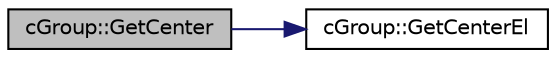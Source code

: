 digraph G
{
  edge [fontname="Helvetica",fontsize="10",labelfontname="Helvetica",labelfontsize="10"];
  node [fontname="Helvetica",fontsize="10",shape=record];
  rankdir="LR";
  Node1 [label="cGroup::GetCenter",height=0.2,width=0.4,color="black", fillcolor="grey75", style="filled" fontcolor="black"];
  Node1 -> Node2 [color="midnightblue",fontsize="10",style="solid",fontname="Helvetica"];
  Node2 [label="cGroup::GetCenterEl",height=0.2,width=0.4,color="black", fillcolor="white", style="filled",URL="$classcGroup.html#aa0946d645c3ae06c56dc16f13a9f7ef2"];
}
